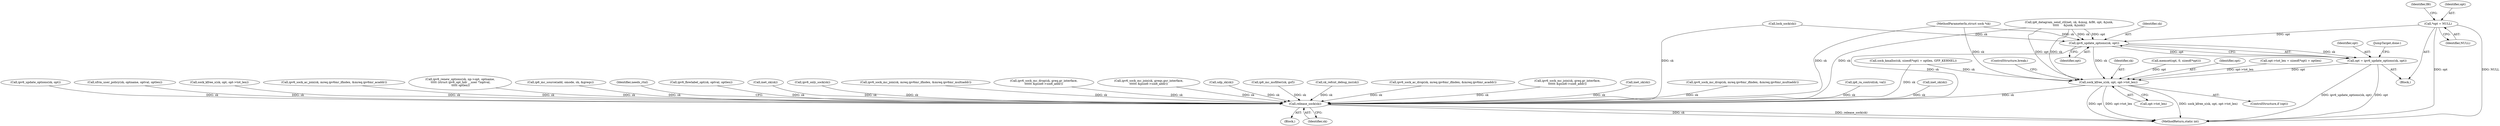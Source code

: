 digraph "0_linux_45f6fad84cc305103b28d73482b344d7f5b76f39_11@pointer" {
"1001005" [label="(Call,*opt = NULL)"];
"1001131" [label="(Call,ipv6_update_options(sk, opt))"];
"1001129" [label="(Call,opt = ipv6_update_options(sk, opt))"];
"1001137" [label="(Call,sock_kfree_s(sk, opt, opt->tot_len))"];
"1002030" [label="(Call,release_sock(sk))"];
"1001007" [label="(Identifier,NULL)"];
"1001402" [label="(Call,ipv6_sock_mc_drop(sk, mreq.ipv6mr_ifindex, &mreq.ipv6mr_multiaddr))"];
"1001129" [label="(Call,opt = ipv6_update_options(sk, opt))"];
"1001049" [label="(Call,sock_kmalloc(sk, sizeof(*opt) + optlen, GFP_KERNEL))"];
"1001140" [label="(Call,opt->tot_len)"];
"1001762" [label="(Call,ip6_ra_control(sk, val))"];
"1001657" [label="(Call,ip6_mc_source(add, omode, sk, &greqs))"];
"1001624" [label="(Call,ipv6_sock_mc_join(sk, greqs.gsr_interface,\n\t\t\t\t\t\t &psin6->sin6_addr))"];
"1001747" [label="(Call,ip6_mc_msfilter(sk, gsf))"];
"1001131" [label="(Call,ipv6_update_options(sk, opt))"];
"1001138" [label="(Identifier,sk)"];
"1001065" [label="(Call,memset(opt, 0, sizeof(*opt)))"];
"1000420" [label="(Call,sk_refcnt_debug_inc(sk))"];
"1001005" [label="(Call,*opt = NULL)"];
"1001130" [label="(Identifier,opt)"];
"1001452" [label="(Call,ipv6_sock_ac_drop(sk, mreq.ipv6mr_ifindex, &mreq.ipv6mr_acaddr))"];
"1001013" [label="(Identifier,fl6)"];
"1000229" [label="(Call,udp_sk(sk))"];
"1001513" [label="(Call,ipv6_sock_mc_join(sk, greq.gr_interface,\n\t\t\t\t\t\t &psin6->sin6_addr))"];
"1001135" [label="(ControlStructure,if (opt))"];
"1001139" [label="(Identifier,opt)"];
"1000437" [label="(Call,inet_sk(sk))"];
"1000120" [label="(Block,)"];
"1001137" [label="(Call,sock_kfree_s(sk, opt, opt->tot_len))"];
"1000115" [label="(MethodParameterIn,struct sock *sk)"];
"1001368" [label="(Call,inet_sk(sk))"];
"1000187" [label="(Call,lock_sock(sk))"];
"1001134" [label="(JumpTarget,done:)"];
"1001071" [label="(Call,opt->tot_len = sizeof(*opt) + optlen)"];
"1000923" [label="(Call,ipv6_update_options(sk, opt))"];
"1001878" [label="(Call,xfrm_user_policy(sk, optname, optval, optlen))"];
"1002031" [label="(Identifier,sk)"];
"1000929" [label="(Call,sock_kfree_s(sk, opt, opt->tot_len))"];
"1001003" [label="(Block,)"];
"1001133" [label="(Identifier,opt)"];
"1001440" [label="(Call,ipv6_sock_ac_join(sk, mreq.ipv6mr_ifindex, &mreq.ipv6mr_acaddr))"];
"1000856" [label="(Call,ipv6_renew_options(sk, np->opt, optname,\n \t\t\t\t\t (struct ipv6_opt_hdr __user *)optval,\n \t\t\t\t\t optlen))"];
"1001108" [label="(Call,ip6_datagram_send_ctl(net, sk, &msg, &fl6, opt, &junk,\n\t\t\t\t\t     &junk, &junk))"];
"1002030" [label="(Call,release_sock(sk))"];
"1001143" [label="(ControlStructure,break;)"];
"1002033" [label="(Identifier,needs_rtnl)"];
"1001132" [label="(Identifier,sk)"];
"1001006" [label="(Identifier,opt)"];
"1001857" [label="(Call,ipv6_flowlabel_opt(sk, optval, optlen))"];
"1000775" [label="(Call,inet_sk(sk))"];
"1000265" [label="(Call,ipv6_only_sock(sk))"];
"1002046" [label="(MethodReturn,static int)"];
"1001390" [label="(Call,ipv6_sock_mc_join(sk, mreq.ipv6mr_ifindex, &mreq.ipv6mr_multiaddr))"];
"1001525" [label="(Call,ipv6_sock_mc_drop(sk, greq.gr_interface,\n\t\t\t\t\t\t &psin6->sin6_addr))"];
"1001005" -> "1001003"  [label="AST: "];
"1001005" -> "1001007"  [label="CFG: "];
"1001006" -> "1001005"  [label="AST: "];
"1001007" -> "1001005"  [label="AST: "];
"1001013" -> "1001005"  [label="CFG: "];
"1001005" -> "1002046"  [label="DDG: NULL"];
"1001005" -> "1002046"  [label="DDG: opt"];
"1001005" -> "1001131"  [label="DDG: opt"];
"1001131" -> "1001129"  [label="AST: "];
"1001131" -> "1001133"  [label="CFG: "];
"1001132" -> "1001131"  [label="AST: "];
"1001133" -> "1001131"  [label="AST: "];
"1001129" -> "1001131"  [label="CFG: "];
"1001131" -> "1001129"  [label="DDG: sk"];
"1001131" -> "1001129"  [label="DDG: opt"];
"1000187" -> "1001131"  [label="DDG: sk"];
"1001108" -> "1001131"  [label="DDG: sk"];
"1001108" -> "1001131"  [label="DDG: opt"];
"1000115" -> "1001131"  [label="DDG: sk"];
"1001131" -> "1001137"  [label="DDG: sk"];
"1001131" -> "1002030"  [label="DDG: sk"];
"1001129" -> "1001003"  [label="AST: "];
"1001130" -> "1001129"  [label="AST: "];
"1001134" -> "1001129"  [label="CFG: "];
"1001129" -> "1002046"  [label="DDG: opt"];
"1001129" -> "1002046"  [label="DDG: ipv6_update_options(sk, opt)"];
"1001129" -> "1001137"  [label="DDG: opt"];
"1001137" -> "1001135"  [label="AST: "];
"1001137" -> "1001140"  [label="CFG: "];
"1001138" -> "1001137"  [label="AST: "];
"1001139" -> "1001137"  [label="AST: "];
"1001140" -> "1001137"  [label="AST: "];
"1001143" -> "1001137"  [label="CFG: "];
"1001137" -> "1002046"  [label="DDG: opt->tot_len"];
"1001137" -> "1002046"  [label="DDG: sock_kfree_s(sk, opt, opt->tot_len)"];
"1001137" -> "1002046"  [label="DDG: opt"];
"1001108" -> "1001137"  [label="DDG: sk"];
"1001108" -> "1001137"  [label="DDG: opt"];
"1001049" -> "1001137"  [label="DDG: sk"];
"1000115" -> "1001137"  [label="DDG: sk"];
"1001065" -> "1001137"  [label="DDG: opt"];
"1001071" -> "1001137"  [label="DDG: opt->tot_len"];
"1001137" -> "1002030"  [label="DDG: sk"];
"1002030" -> "1000120"  [label="AST: "];
"1002030" -> "1002031"  [label="CFG: "];
"1002031" -> "1002030"  [label="AST: "];
"1002033" -> "1002030"  [label="CFG: "];
"1002030" -> "1002046"  [label="DDG: release_sock(sk)"];
"1002030" -> "1002046"  [label="DDG: sk"];
"1000187" -> "1002030"  [label="DDG: sk"];
"1001657" -> "1002030"  [label="DDG: sk"];
"1000856" -> "1002030"  [label="DDG: sk"];
"1001857" -> "1002030"  [label="DDG: sk"];
"1001747" -> "1002030"  [label="DDG: sk"];
"1001108" -> "1002030"  [label="DDG: sk"];
"1000775" -> "1002030"  [label="DDG: sk"];
"1001049" -> "1002030"  [label="DDG: sk"];
"1000437" -> "1002030"  [label="DDG: sk"];
"1000265" -> "1002030"  [label="DDG: sk"];
"1001402" -> "1002030"  [label="DDG: sk"];
"1000929" -> "1002030"  [label="DDG: sk"];
"1001390" -> "1002030"  [label="DDG: sk"];
"1001762" -> "1002030"  [label="DDG: sk"];
"1001525" -> "1002030"  [label="DDG: sk"];
"1001513" -> "1002030"  [label="DDG: sk"];
"1001452" -> "1002030"  [label="DDG: sk"];
"1001878" -> "1002030"  [label="DDG: sk"];
"1000229" -> "1002030"  [label="DDG: sk"];
"1000420" -> "1002030"  [label="DDG: sk"];
"1000923" -> "1002030"  [label="DDG: sk"];
"1001368" -> "1002030"  [label="DDG: sk"];
"1001440" -> "1002030"  [label="DDG: sk"];
"1001624" -> "1002030"  [label="DDG: sk"];
"1000115" -> "1002030"  [label="DDG: sk"];
}
